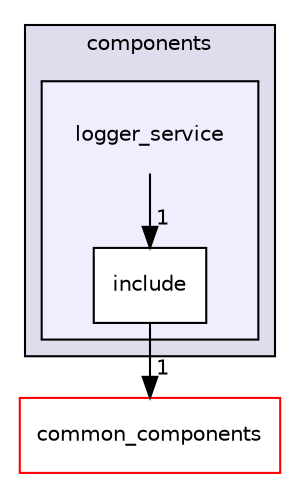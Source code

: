 digraph "components/logger_service" {
  compound=true
  node [ fontsize="10", fontname="Helvetica"];
  edge [ labelfontsize="10", labelfontname="Helvetica"];
  subgraph clusterdir_409f97388efe006bc3438b95e9edef48 {
    graph [ bgcolor="#ddddee", pencolor="black", label="components" fontname="Helvetica", fontsize="10", URL="dir_409f97388efe006bc3438b95e9edef48.html"]
  subgraph clusterdir_0cece418d453858bbe77e468de98adc6 {
    graph [ bgcolor="#eeeeff", pencolor="black", label="" URL="dir_0cece418d453858bbe77e468de98adc6.html"];
    dir_0cece418d453858bbe77e468de98adc6 [shape=plaintext label="logger_service"];
    dir_ad8a1d08528e1886319ef5f4c6935a7a [shape=box label="include" color="black" fillcolor="white" style="filled" URL="dir_ad8a1d08528e1886319ef5f4c6935a7a.html"];
  }
  }
  dir_0971f42274b269b591d074f289887a6a [shape=box label="common_components" fillcolor="white" style="filled" color="red" URL="dir_0971f42274b269b591d074f289887a6a.html"];
  dir_ad8a1d08528e1886319ef5f4c6935a7a->dir_0971f42274b269b591d074f289887a6a [headlabel="1", labeldistance=1.5 headhref="dir_000068_000039.html"];
  dir_0cece418d453858bbe77e468de98adc6->dir_ad8a1d08528e1886319ef5f4c6935a7a [headlabel="1", labeldistance=1.5 headhref="dir_000043_000068.html"];
}
